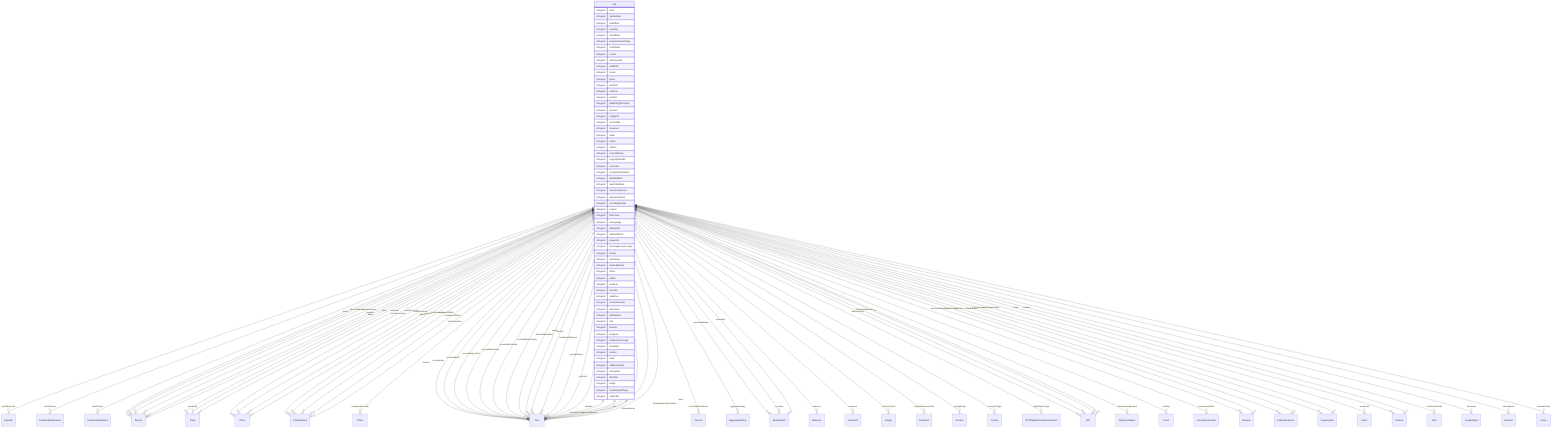erDiagram
Clip {
    stringList actor  
    stringList clipNumber  
    stringList endOffset  
    stringList musicBy  
    stringList startOffset  
    stringList acquireLicensePage  
    stringList contributor  
    stringList creator  
    stringList dateCreated  
    stringList editEIDR  
    stringList funder  
    stringList genre  
    stringList isPartOf  
    stringList material  
    stringList position  
    stringList publishingPrinciples  
    stringList sponsor  
    stringList usageInfo  
    stringList archivedAt  
    stringList assesses  
    stringList audio  
    stringList author  
    stringList citation  
    stringList contentRating  
    stringList copyrightHolder  
    stringList correction  
    stringList creativeWorkStatus  
    stringList dateModified  
    stringList datePublished  
    stringList educationalLevel  
    stringList educationalUse  
    stringList encodingFormat  
    stringList expires  
    stringList fileFormat  
    stringList inLanguage  
    stringList isBasedOn  
    stringList isBasedOnUrl  
    stringList keywords  
    stringList learningResourceType  
    stringList license  
    stringList maintainer  
    stringList materialExtent  
    stringList offers  
    stringList pattern  
    stringList producer  
    stringList provider  
    stringList publisher  
    stringList schemaVersion  
    stringList sdLicense  
    stringList sdPublisher  
    stringList size  
    stringList teaches  
    stringList temporal  
    stringList temporalCoverage  
    stringList translator  
    stringList version  
    stringList video  
    stringList additionalType  
    stringList description  
    stringList identifier  
    stringList image  
    stringList mainEntityOfPage  
    stringList subjectOf  
}

Clip ||--}o Episode : "partOfEpisode"
Clip ||--}o CreativeWorkSeason : "partOfSeason"
Clip ||--}o CreativeWorkSeries : "partOfSeries"
Clip ||--}o Person : "actors"
Clip ||--}o Person : "director"
Clip ||--}o Person : "directors"
Clip ||--}o Thing : "about"
Clip ||--}o Place : "contentLocation"
Clip ||--}o CreativeWork : "hasPart"
Clip ||--}o Claim : "interpretedAsClaim"
Clip ||--}o Thing : "mainEntity"
Clip ||--}o Place : "spatialCoverage"
Clip ||--}o CreativeWork : "workExample"
Clip ||--}o Text : "abstract"
Clip ||--}o Text : "accessMode"
Clip ||--}o ItemList : "accessModeSufficient"
Clip ||--}o Text : "accessibilityAPI"
Clip ||--}o Text : "accessibilityControl"
Clip ||--}o Text : "accessibilityFeature"
Clip ||--}o Text : "accessibilityHazard"
Clip ||--}o Text : "accessibilitySummary"
Clip ||--}o Person : "accountablePerson"
Clip ||--}o AggregateRating : "aggregateRating"
Clip ||--}o Text : "alternativeHeadline"
Clip ||--}o MediaObject : "associatedMedia"
Clip ||--}o Audience : "audience"
Clip ||--}o Text : "award"
Clip ||--}o Text : "awards"
Clip ||--}o Person : "character"
Clip ||--}o Comment : "comment"
Clip ||--}o Integer : "commentCount"
Clip ||--}o Text : "conditionsOfAccess"
Clip ||--}o DateTime : "contentReferenceTime"
Clip ||--}o Text : "copyrightNotice"
Clip ||--}o Number : "copyrightYear"
Clip ||--}o Country : "countryOfOrigin"
Clip ||--}o Text : "creditText"
Clip ||--}o IPTCDigitalSourceEnumeration : "digitalSourceType"
Clip ||--}o URL : "discussionUrl"
Clip ||--}o Person : "editor"
Clip ||--}o AlignmentObject : "educationalAlignment"
Clip ||--}o MediaObject : "encoding"
Clip ||--}o MediaObject : "encodings"
Clip ||--}o CreativeWork : "exampleOfWork"
Clip ||--}o Grant : "funding"
Clip ||--}o Text : "headline"
Clip ||--}o InteractionCounter : "interactionStatistic"
Clip ||--}o Text : "interactivityType"
Clip ||--}o Boolean : "isAccessibleForFree"
Clip ||--}o Boolean : "isFamilyFriendly"
Clip ||--}o Place : "locationCreated"
Clip ||--}o Thing : "mentions"
Clip ||--}o PublicationEvent : "publication"
Clip ||--}o Organization : "publisherImprint"
Clip ||--}o Event : "recordedAt"
Clip ||--}o PublicationEvent : "releasedEvent"
Clip ||--}o Review : "review"
Clip ||--}o Review : "reviews"
Clip ||--}o Date : "sdDatePublished"
Clip ||--}o Organization : "sourceOrganization"
Clip ||--}o Place : "spatial"
Clip ||--}o Text : "text"
Clip ||--}o ImageObject : "thumbnail"
Clip ||--}o URL : "thumbnailUrl"
Clip ||--}o Duration : "timeRequired"
Clip ||--}o CreativeWork : "translationOfWork"
Clip ||--}o Text : "typicalAgeRange"
Clip ||--}o CreativeWork : "workTranslation"
Clip ||--}o Text : "alternateName"
Clip ||--}o Text : "disambiguatingDescription"
Clip ||--}o Text : "name"
Clip ||--}o URL : "sameAs"
Clip ||--}o Action : "potentialAction"
Clip ||--}o URL : "url"